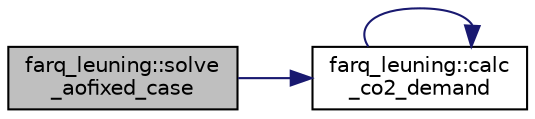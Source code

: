 digraph "farq_leuning::solve_aofixed_case"
{
 // LATEX_PDF_SIZE
  edge [fontname="Helvetica",fontsize="10",labelfontname="Helvetica",labelfontsize="10"];
  node [fontname="Helvetica",fontsize="10",shape=record];
  rankdir="LR";
  Node1 [label="farq_leuning::solve\l_aofixed_case",height=0.2,width=0.4,color="black", fillcolor="grey75", style="filled", fontcolor="black",tooltip=" "];
  Node1 -> Node2 [color="midnightblue",fontsize="10",style="solid",fontname="Helvetica"];
  Node2 [label="farq_leuning::calc\l_co2_demand",height=0.2,width=0.4,color="black", fillcolor="white", style="filled",URL="$namespacefarq__leuning.html#a352557ea036ca11f584af33a1f696474",tooltip=" "];
  Node2 -> Node2 [color="midnightblue",fontsize="10",style="solid",fontname="Helvetica"];
}

